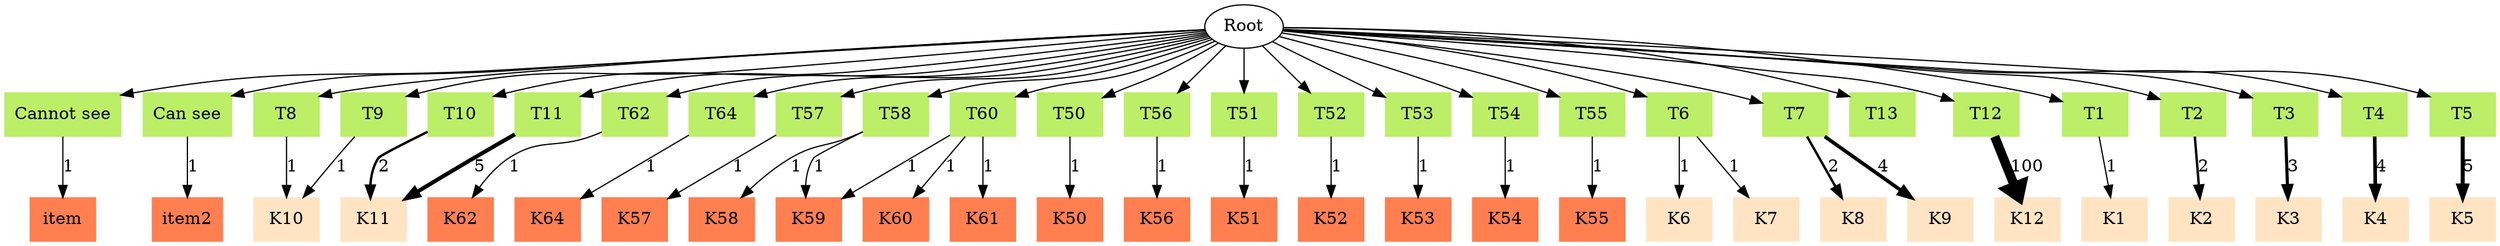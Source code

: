 // TC <-> K
digraph {
	Root
	"Cannot see" [color=darkolivegreen2 shape=box style=filled]
		Root -> "Cannot see"
	item [color=coral shape=box style=filled]
	"Can see" [color=darkolivegreen2 shape=box style=filled]
		Root -> "Can see"
	item2 [color=coral shape=box style=filled]
	T8 [color=darkolivegreen2 shape=box style=filled]
		Root -> T8
	K10 [color=bisque shape=box style=filled]
	T9 [color=darkolivegreen2 shape=box style=filled]
		Root -> T9
	K10 [color=bisque shape=box style=filled]
	T10 [color=darkolivegreen2 shape=box style=filled]
		Root -> T10
	K11 [color=bisque shape=box style=filled]
	K11 [color=bisque shape=box style=filled]
	T11 [color=darkolivegreen2 shape=box style=filled]
		Root -> T11
	K11 [color=bisque shape=box style=filled]
	K11 [color=bisque shape=box style=filled]
	K11 [color=bisque shape=box style=filled]
	K11 [color=bisque shape=box style=filled]
	K11 [color=bisque shape=box style=filled]
	T62 [color=darkolivegreen2 shape=box style=filled]
		Root -> T62
	K62 [color=coral shape=box style=filled]
	T64 [color=darkolivegreen2 shape=box style=filled]
		Root -> T64
	K64 [color=coral shape=box style=filled]
	T57 [color=darkolivegreen2 shape=box style=filled]
		Root -> T57
	K57 [color=coral shape=box style=filled]
	T58 [color=darkolivegreen2 shape=box style=filled]
		Root -> T58
	K58 [color=coral shape=box style=filled]
	K59 [color=coral shape=box style=filled]
	T60 [color=darkolivegreen2 shape=box style=filled]
		Root -> T60
	K60 [color=coral shape=box style=filled]
	K61 [color=coral shape=box style=filled]
	K59 [color=coral shape=box style=filled]
	T50 [color=darkolivegreen2 shape=box style=filled]
		Root -> T50
	K50 [color=coral shape=box style=filled]
	T56 [color=darkolivegreen2 shape=box style=filled]
		Root -> T56
	K56 [color=coral shape=box style=filled]
	T51 [color=darkolivegreen2 shape=box style=filled]
		Root -> T51
	K51 [color=coral shape=box style=filled]
	T52 [color=darkolivegreen2 shape=box style=filled]
		Root -> T52
	K52 [color=coral shape=box style=filled]
	T53 [color=darkolivegreen2 shape=box style=filled]
		Root -> T53
	K53 [color=coral shape=box style=filled]
	T54 [color=darkolivegreen2 shape=box style=filled]
		Root -> T54
	K54 [color=coral shape=box style=filled]
	T55 [color=darkolivegreen2 shape=box style=filled]
		Root -> T55
	K55 [color=coral shape=box style=filled]
	T6 [color=darkolivegreen2 shape=box style=filled]
		Root -> T6
	K6 [color=bisque shape=box style=filled]
	K7 [color=bisque shape=box style=filled]
	T7 [color=darkolivegreen2 shape=box style=filled]
		Root -> T7
	K8 [color=bisque shape=box style=filled]
	K8 [color=bisque shape=box style=filled]
	K9 [color=bisque shape=box style=filled]
	K9 [color=bisque shape=box style=filled]
	K9 [color=bisque shape=box style=filled]
	K9 [color=bisque shape=box style=filled]
	T13 [color=darkolivegreen2 shape=box style=filled]
		Root -> T13
	T12 [color=darkolivegreen2 shape=box style=filled]
		Root -> T12
	K12 [color=bisque shape=box style=filled]
	K12 [color=bisque shape=box style=filled]
	K12 [color=bisque shape=box style=filled]
	K12 [color=bisque shape=box style=filled]
	K12 [color=bisque shape=box style=filled]
	K12 [color=bisque shape=box style=filled]
	K12 [color=bisque shape=box style=filled]
	K12 [color=bisque shape=box style=filled]
	K12 [color=bisque shape=box style=filled]
	K12 [color=bisque shape=box style=filled]
	K12 [color=bisque shape=box style=filled]
	K12 [color=bisque shape=box style=filled]
	K12 [color=bisque shape=box style=filled]
	K12 [color=bisque shape=box style=filled]
	K12 [color=bisque shape=box style=filled]
	K12 [color=bisque shape=box style=filled]
	K12 [color=bisque shape=box style=filled]
	K12 [color=bisque shape=box style=filled]
	K12 [color=bisque shape=box style=filled]
	K12 [color=bisque shape=box style=filled]
	K12 [color=bisque shape=box style=filled]
	K12 [color=bisque shape=box style=filled]
	K12 [color=bisque shape=box style=filled]
	K12 [color=bisque shape=box style=filled]
	K12 [color=bisque shape=box style=filled]
	K12 [color=bisque shape=box style=filled]
	K12 [color=bisque shape=box style=filled]
	K12 [color=bisque shape=box style=filled]
	K12 [color=bisque shape=box style=filled]
	K12 [color=bisque shape=box style=filled]
	K12 [color=bisque shape=box style=filled]
	K12 [color=bisque shape=box style=filled]
	K12 [color=bisque shape=box style=filled]
	K12 [color=bisque shape=box style=filled]
	K12 [color=bisque shape=box style=filled]
	K12 [color=bisque shape=box style=filled]
	K12 [color=bisque shape=box style=filled]
	K12 [color=bisque shape=box style=filled]
	K12 [color=bisque shape=box style=filled]
	K12 [color=bisque shape=box style=filled]
	K12 [color=bisque shape=box style=filled]
	K12 [color=bisque shape=box style=filled]
	K12 [color=bisque shape=box style=filled]
	K12 [color=bisque shape=box style=filled]
	K12 [color=bisque shape=box style=filled]
	K12 [color=bisque shape=box style=filled]
	K12 [color=bisque shape=box style=filled]
	K12 [color=bisque shape=box style=filled]
	K12 [color=bisque shape=box style=filled]
	K12 [color=bisque shape=box style=filled]
	K12 [color=bisque shape=box style=filled]
	K12 [color=bisque shape=box style=filled]
	K12 [color=bisque shape=box style=filled]
	K12 [color=bisque shape=box style=filled]
	K12 [color=bisque shape=box style=filled]
	K12 [color=bisque shape=box style=filled]
	K12 [color=bisque shape=box style=filled]
	K12 [color=bisque shape=box style=filled]
	K12 [color=bisque shape=box style=filled]
	K12 [color=bisque shape=box style=filled]
	K12 [color=bisque shape=box style=filled]
	K12 [color=bisque shape=box style=filled]
	K12 [color=bisque shape=box style=filled]
	K12 [color=bisque shape=box style=filled]
	K12 [color=bisque shape=box style=filled]
	K12 [color=bisque shape=box style=filled]
	K12 [color=bisque shape=box style=filled]
	K12 [color=bisque shape=box style=filled]
	K12 [color=bisque shape=box style=filled]
	K12 [color=bisque shape=box style=filled]
	K12 [color=bisque shape=box style=filled]
	K12 [color=bisque shape=box style=filled]
	K12 [color=bisque shape=box style=filled]
	K12 [color=bisque shape=box style=filled]
	K12 [color=bisque shape=box style=filled]
	K12 [color=bisque shape=box style=filled]
	K12 [color=bisque shape=box style=filled]
	K12 [color=bisque shape=box style=filled]
	K12 [color=bisque shape=box style=filled]
	K12 [color=bisque shape=box style=filled]
	K12 [color=bisque shape=box style=filled]
	K12 [color=bisque shape=box style=filled]
	K12 [color=bisque shape=box style=filled]
	K12 [color=bisque shape=box style=filled]
	K12 [color=bisque shape=box style=filled]
	K12 [color=bisque shape=box style=filled]
	K12 [color=bisque shape=box style=filled]
	K12 [color=bisque shape=box style=filled]
	K12 [color=bisque shape=box style=filled]
	K12 [color=bisque shape=box style=filled]
	K12 [color=bisque shape=box style=filled]
	K12 [color=bisque shape=box style=filled]
	K12 [color=bisque shape=box style=filled]
	K12 [color=bisque shape=box style=filled]
	K12 [color=bisque shape=box style=filled]
	K12 [color=bisque shape=box style=filled]
	K12 [color=bisque shape=box style=filled]
	K12 [color=bisque shape=box style=filled]
	K12 [color=bisque shape=box style=filled]
	K12 [color=bisque shape=box style=filled]
	T1 [color=darkolivegreen2 shape=box style=filled]
		Root -> T1
	K1 [color=bisque shape=box style=filled]
	T2 [color=darkolivegreen2 shape=box style=filled]
		Root -> T2
	K2 [color=bisque shape=box style=filled]
	K2 [color=bisque shape=box style=filled]
	T3 [color=darkolivegreen2 shape=box style=filled]
		Root -> T3
	K3 [color=bisque shape=box style=filled]
	K3 [color=bisque shape=box style=filled]
	K3 [color=bisque shape=box style=filled]
	T4 [color=darkolivegreen2 shape=box style=filled]
		Root -> T4
	K4 [color=bisque shape=box style=filled]
	K4 [color=bisque shape=box style=filled]
	K4 [color=bisque shape=box style=filled]
	K4 [color=bisque shape=box style=filled]
	T5 [color=darkolivegreen2 shape=box style=filled]
		Root -> T5
	K5 [color=bisque shape=box style=filled]
	K5 [color=bisque shape=box style=filled]
	K5 [color=bisque shape=box style=filled]
	K5 [color=bisque shape=box style=filled]
	K5 [color=bisque shape=box style=filled]
		T7 -> K9 [label=4 penwidth=3.0]
		T62 -> K62 [label=1 penwidth=1.0]
		T11 -> K11 [label=5 penwidth=3.32192809489]
		T58 -> K59 [label=1 penwidth=1.0]
		T5 -> K5 [label=5 penwidth=3.32192809489]
		T4 -> K4 [label=4 penwidth=3.0]
		T60 -> K61 [label=1 penwidth=1.0]
		T58 -> K58 [label=1 penwidth=1.0]
		T60 -> K59 [label=1 penwidth=1.0]
		T57 -> K57 [label=1 penwidth=1.0]
		T56 -> K56 [label=1 penwidth=1.0]
		T60 -> K60 [label=1 penwidth=1.0]
		T9 -> K10 [label=1 penwidth=1.0]
		T1 -> K1 [label=1 penwidth=1.0]
		T6 -> K6 [label=1 penwidth=1.0]
		T7 -> K8 [label=2 penwidth=2.0]
		T64 -> K64 [label=1 penwidth=1.0]
		T50 -> K50 [label=1 penwidth=1.0]
		T51 -> K51 [label=1 penwidth=1.0]
		T10 -> K11 [label=2 penwidth=2.0]
		T52 -> K52 [label=1 penwidth=1.0]
		T3 -> K3 [label=3 penwidth=2.58496250072]
		T6 -> K7 [label=1 penwidth=1.0]
		T8 -> K10 [label=1 penwidth=1.0]
		T2 -> K2 [label=2 penwidth=2.0]
		T54 -> K54 [label=1 penwidth=1.0]
		T12 -> K12 [label=100 penwidth=7.64385618977]
		T53 -> K53 [label=1 penwidth=1.0]
		T55 -> K55 [label=1 penwidth=1.0]
		"Cannot see" -> item [label=1 penwidth=1.0]
		"Can see" -> item2 [label=1 penwidth=1.0]
}